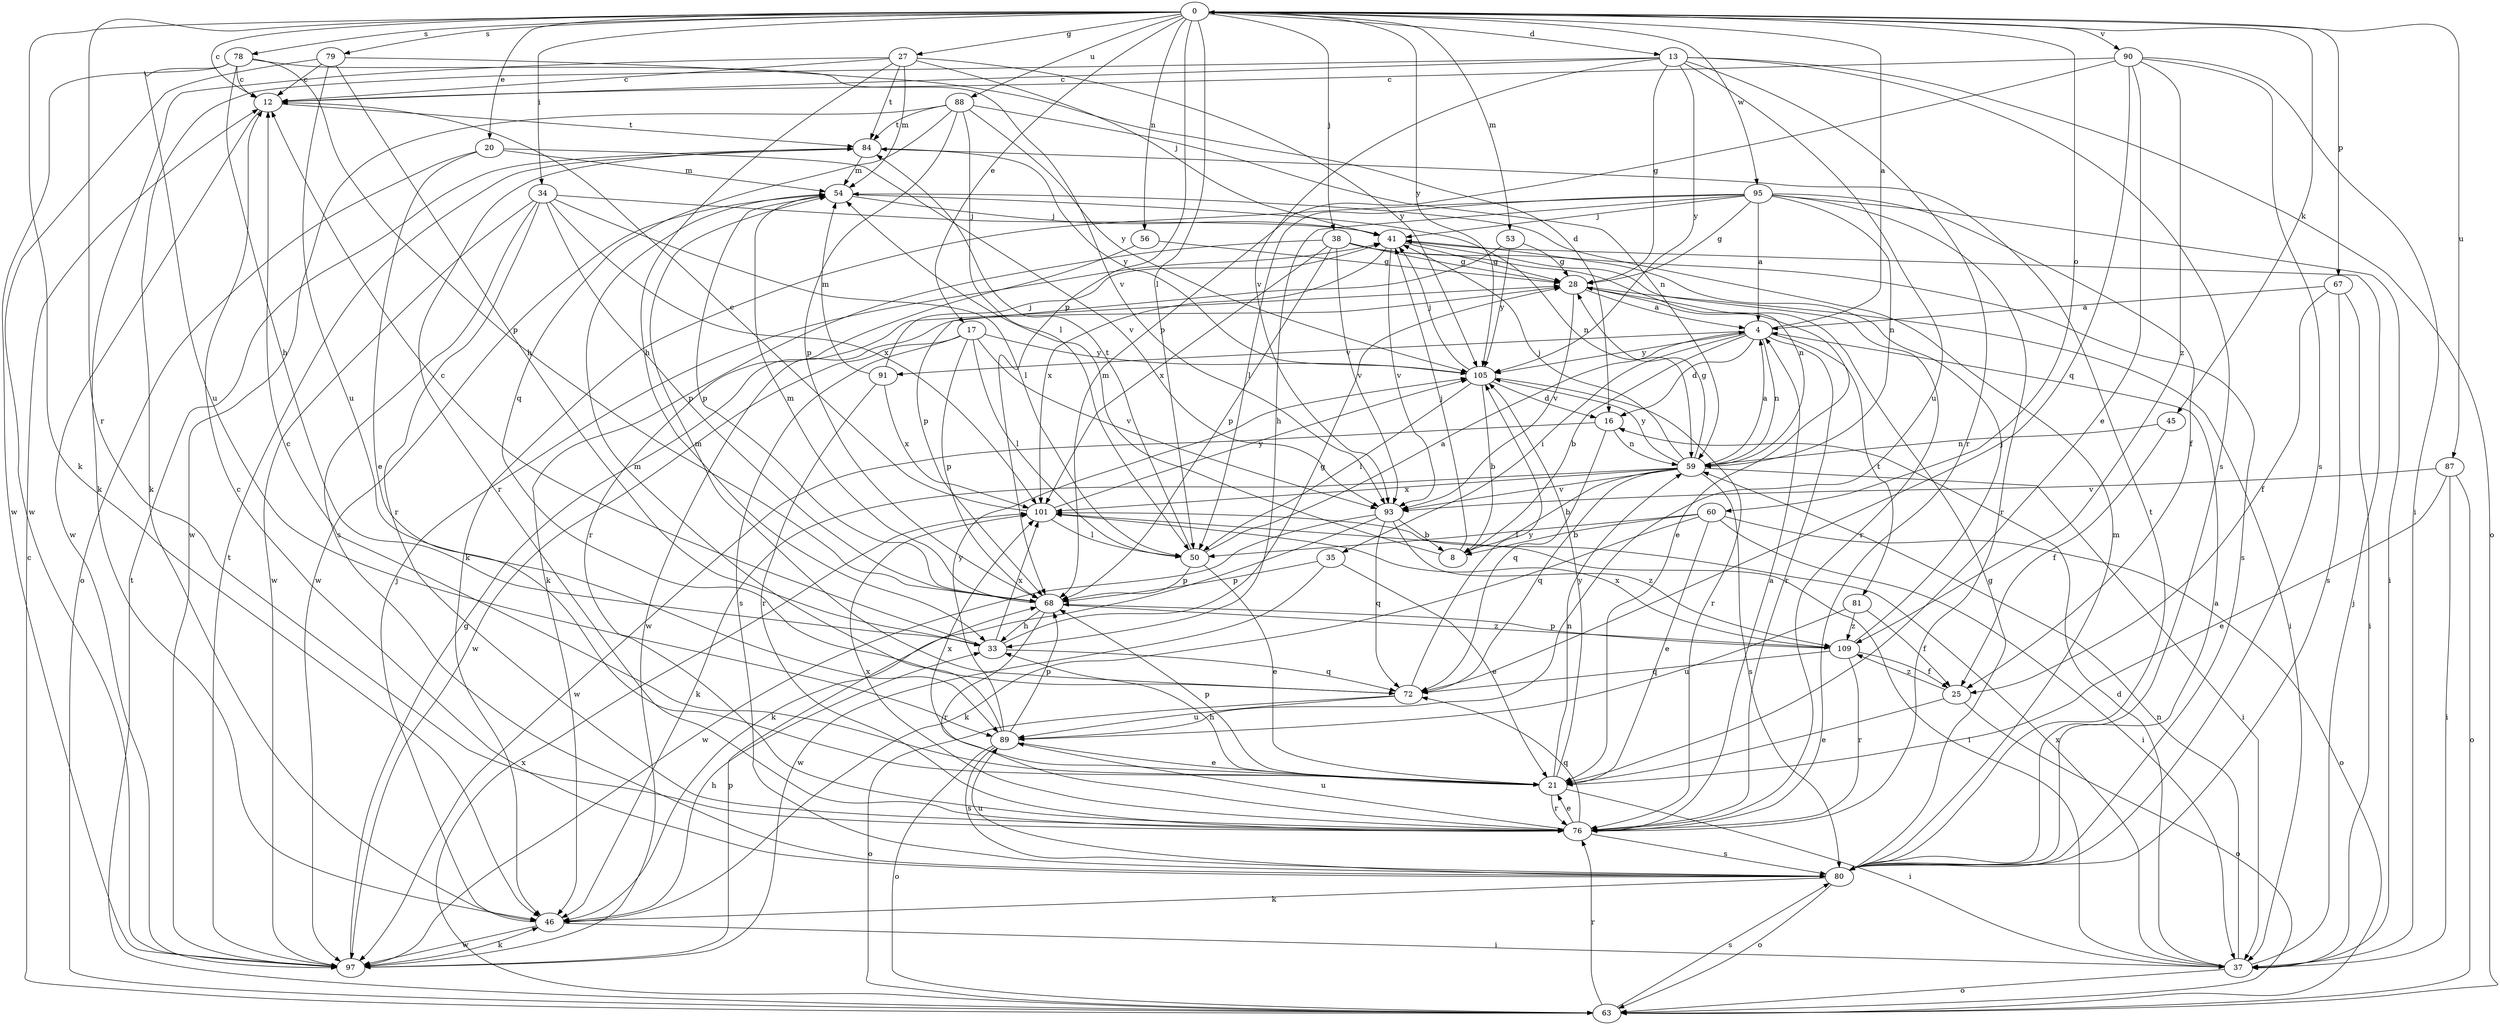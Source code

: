 strict digraph  {
0;
4;
8;
12;
13;
16;
17;
20;
21;
25;
27;
28;
33;
34;
35;
37;
38;
41;
45;
46;
50;
53;
54;
56;
59;
60;
63;
67;
68;
72;
76;
78;
79;
80;
81;
84;
87;
88;
89;
90;
91;
93;
95;
97;
101;
105;
109;
0 -> 12  [label=c];
0 -> 13  [label=d];
0 -> 17  [label=e];
0 -> 20  [label=e];
0 -> 27  [label=g];
0 -> 34  [label=i];
0 -> 38  [label=j];
0 -> 45  [label=k];
0 -> 46  [label=k];
0 -> 50  [label=l];
0 -> 53  [label=m];
0 -> 56  [label=n];
0 -> 60  [label=o];
0 -> 67  [label=p];
0 -> 68  [label=p];
0 -> 76  [label=r];
0 -> 78  [label=s];
0 -> 79  [label=s];
0 -> 87  [label=u];
0 -> 88  [label=u];
0 -> 90  [label=v];
0 -> 95  [label=w];
0 -> 105  [label=y];
4 -> 0  [label=a];
4 -> 8  [label=b];
4 -> 16  [label=d];
4 -> 35  [label=i];
4 -> 59  [label=n];
4 -> 76  [label=r];
4 -> 81  [label=t];
4 -> 91  [label=v];
4 -> 105  [label=y];
8 -> 41  [label=j];
8 -> 54  [label=m];
12 -> 84  [label=t];
12 -> 97  [label=w];
13 -> 12  [label=c];
13 -> 28  [label=g];
13 -> 46  [label=k];
13 -> 63  [label=o];
13 -> 76  [label=r];
13 -> 80  [label=s];
13 -> 89  [label=u];
13 -> 93  [label=v];
13 -> 105  [label=y];
16 -> 59  [label=n];
16 -> 72  [label=q];
16 -> 97  [label=w];
17 -> 50  [label=l];
17 -> 68  [label=p];
17 -> 80  [label=s];
17 -> 93  [label=v];
17 -> 97  [label=w];
17 -> 105  [label=y];
20 -> 21  [label=e];
20 -> 54  [label=m];
20 -> 63  [label=o];
20 -> 93  [label=v];
21 -> 12  [label=c];
21 -> 33  [label=h];
21 -> 37  [label=i];
21 -> 59  [label=n];
21 -> 68  [label=p];
21 -> 76  [label=r];
21 -> 101  [label=x];
21 -> 105  [label=y];
25 -> 21  [label=e];
25 -> 63  [label=o];
25 -> 109  [label=z];
27 -> 12  [label=c];
27 -> 33  [label=h];
27 -> 41  [label=j];
27 -> 46  [label=k];
27 -> 54  [label=m];
27 -> 84  [label=t];
27 -> 105  [label=y];
28 -> 4  [label=a];
28 -> 21  [label=e];
28 -> 37  [label=i];
28 -> 93  [label=v];
28 -> 97  [label=w];
33 -> 12  [label=c];
33 -> 28  [label=g];
33 -> 72  [label=q];
33 -> 101  [label=x];
34 -> 41  [label=j];
34 -> 50  [label=l];
34 -> 68  [label=p];
34 -> 76  [label=r];
34 -> 80  [label=s];
34 -> 97  [label=w];
34 -> 101  [label=x];
35 -> 21  [label=e];
35 -> 68  [label=p];
35 -> 97  [label=w];
37 -> 16  [label=d];
37 -> 41  [label=j];
37 -> 59  [label=n];
37 -> 63  [label=o];
37 -> 101  [label=x];
38 -> 28  [label=g];
38 -> 46  [label=k];
38 -> 59  [label=n];
38 -> 68  [label=p];
38 -> 80  [label=s];
38 -> 93  [label=v];
38 -> 101  [label=x];
41 -> 28  [label=g];
41 -> 76  [label=r];
41 -> 93  [label=v];
41 -> 101  [label=x];
45 -> 25  [label=f];
45 -> 59  [label=n];
46 -> 33  [label=h];
46 -> 37  [label=i];
46 -> 41  [label=j];
46 -> 97  [label=w];
50 -> 4  [label=a];
50 -> 21  [label=e];
50 -> 68  [label=p];
50 -> 84  [label=t];
53 -> 28  [label=g];
53 -> 68  [label=p];
53 -> 105  [label=y];
54 -> 41  [label=j];
54 -> 59  [label=n];
54 -> 68  [label=p];
54 -> 97  [label=w];
56 -> 28  [label=g];
56 -> 76  [label=r];
59 -> 4  [label=a];
59 -> 8  [label=b];
59 -> 28  [label=g];
59 -> 37  [label=i];
59 -> 41  [label=j];
59 -> 46  [label=k];
59 -> 72  [label=q];
59 -> 80  [label=s];
59 -> 93  [label=v];
59 -> 101  [label=x];
59 -> 105  [label=y];
60 -> 8  [label=b];
60 -> 21  [label=e];
60 -> 37  [label=i];
60 -> 46  [label=k];
60 -> 50  [label=l];
60 -> 63  [label=o];
63 -> 12  [label=c];
63 -> 76  [label=r];
63 -> 80  [label=s];
63 -> 84  [label=t];
63 -> 101  [label=x];
67 -> 4  [label=a];
67 -> 25  [label=f];
67 -> 37  [label=i];
67 -> 80  [label=s];
68 -> 33  [label=h];
68 -> 54  [label=m];
68 -> 76  [label=r];
68 -> 109  [label=z];
72 -> 54  [label=m];
72 -> 63  [label=o];
72 -> 89  [label=u];
72 -> 105  [label=y];
76 -> 4  [label=a];
76 -> 21  [label=e];
76 -> 72  [label=q];
76 -> 80  [label=s];
76 -> 89  [label=u];
76 -> 101  [label=x];
78 -> 12  [label=c];
78 -> 33  [label=h];
78 -> 68  [label=p];
78 -> 89  [label=u];
78 -> 93  [label=v];
78 -> 97  [label=w];
79 -> 12  [label=c];
79 -> 16  [label=d];
79 -> 33  [label=h];
79 -> 89  [label=u];
79 -> 97  [label=w];
80 -> 4  [label=a];
80 -> 12  [label=c];
80 -> 28  [label=g];
80 -> 46  [label=k];
80 -> 54  [label=m];
80 -> 63  [label=o];
80 -> 84  [label=t];
80 -> 89  [label=u];
81 -> 25  [label=f];
81 -> 89  [label=u];
81 -> 109  [label=z];
84 -> 54  [label=m];
84 -> 76  [label=r];
84 -> 105  [label=y];
87 -> 21  [label=e];
87 -> 37  [label=i];
87 -> 63  [label=o];
87 -> 93  [label=v];
88 -> 50  [label=l];
88 -> 59  [label=n];
88 -> 68  [label=p];
88 -> 72  [label=q];
88 -> 84  [label=t];
88 -> 97  [label=w];
88 -> 105  [label=y];
89 -> 21  [label=e];
89 -> 54  [label=m];
89 -> 63  [label=o];
89 -> 68  [label=p];
89 -> 80  [label=s];
89 -> 105  [label=y];
90 -> 12  [label=c];
90 -> 21  [label=e];
90 -> 37  [label=i];
90 -> 68  [label=p];
90 -> 72  [label=q];
90 -> 80  [label=s];
90 -> 109  [label=z];
91 -> 41  [label=j];
91 -> 54  [label=m];
91 -> 76  [label=r];
91 -> 101  [label=x];
93 -> 8  [label=b];
93 -> 46  [label=k];
93 -> 72  [label=q];
93 -> 97  [label=w];
93 -> 109  [label=z];
95 -> 4  [label=a];
95 -> 25  [label=f];
95 -> 28  [label=g];
95 -> 33  [label=h];
95 -> 37  [label=i];
95 -> 41  [label=j];
95 -> 46  [label=k];
95 -> 50  [label=l];
95 -> 59  [label=n];
95 -> 76  [label=r];
97 -> 28  [label=g];
97 -> 46  [label=k];
97 -> 68  [label=p];
97 -> 84  [label=t];
101 -> 12  [label=c];
101 -> 37  [label=i];
101 -> 50  [label=l];
101 -> 105  [label=y];
105 -> 8  [label=b];
105 -> 16  [label=d];
105 -> 41  [label=j];
105 -> 50  [label=l];
105 -> 76  [label=r];
109 -> 25  [label=f];
109 -> 41  [label=j];
109 -> 68  [label=p];
109 -> 72  [label=q];
109 -> 76  [label=r];
109 -> 101  [label=x];
}
